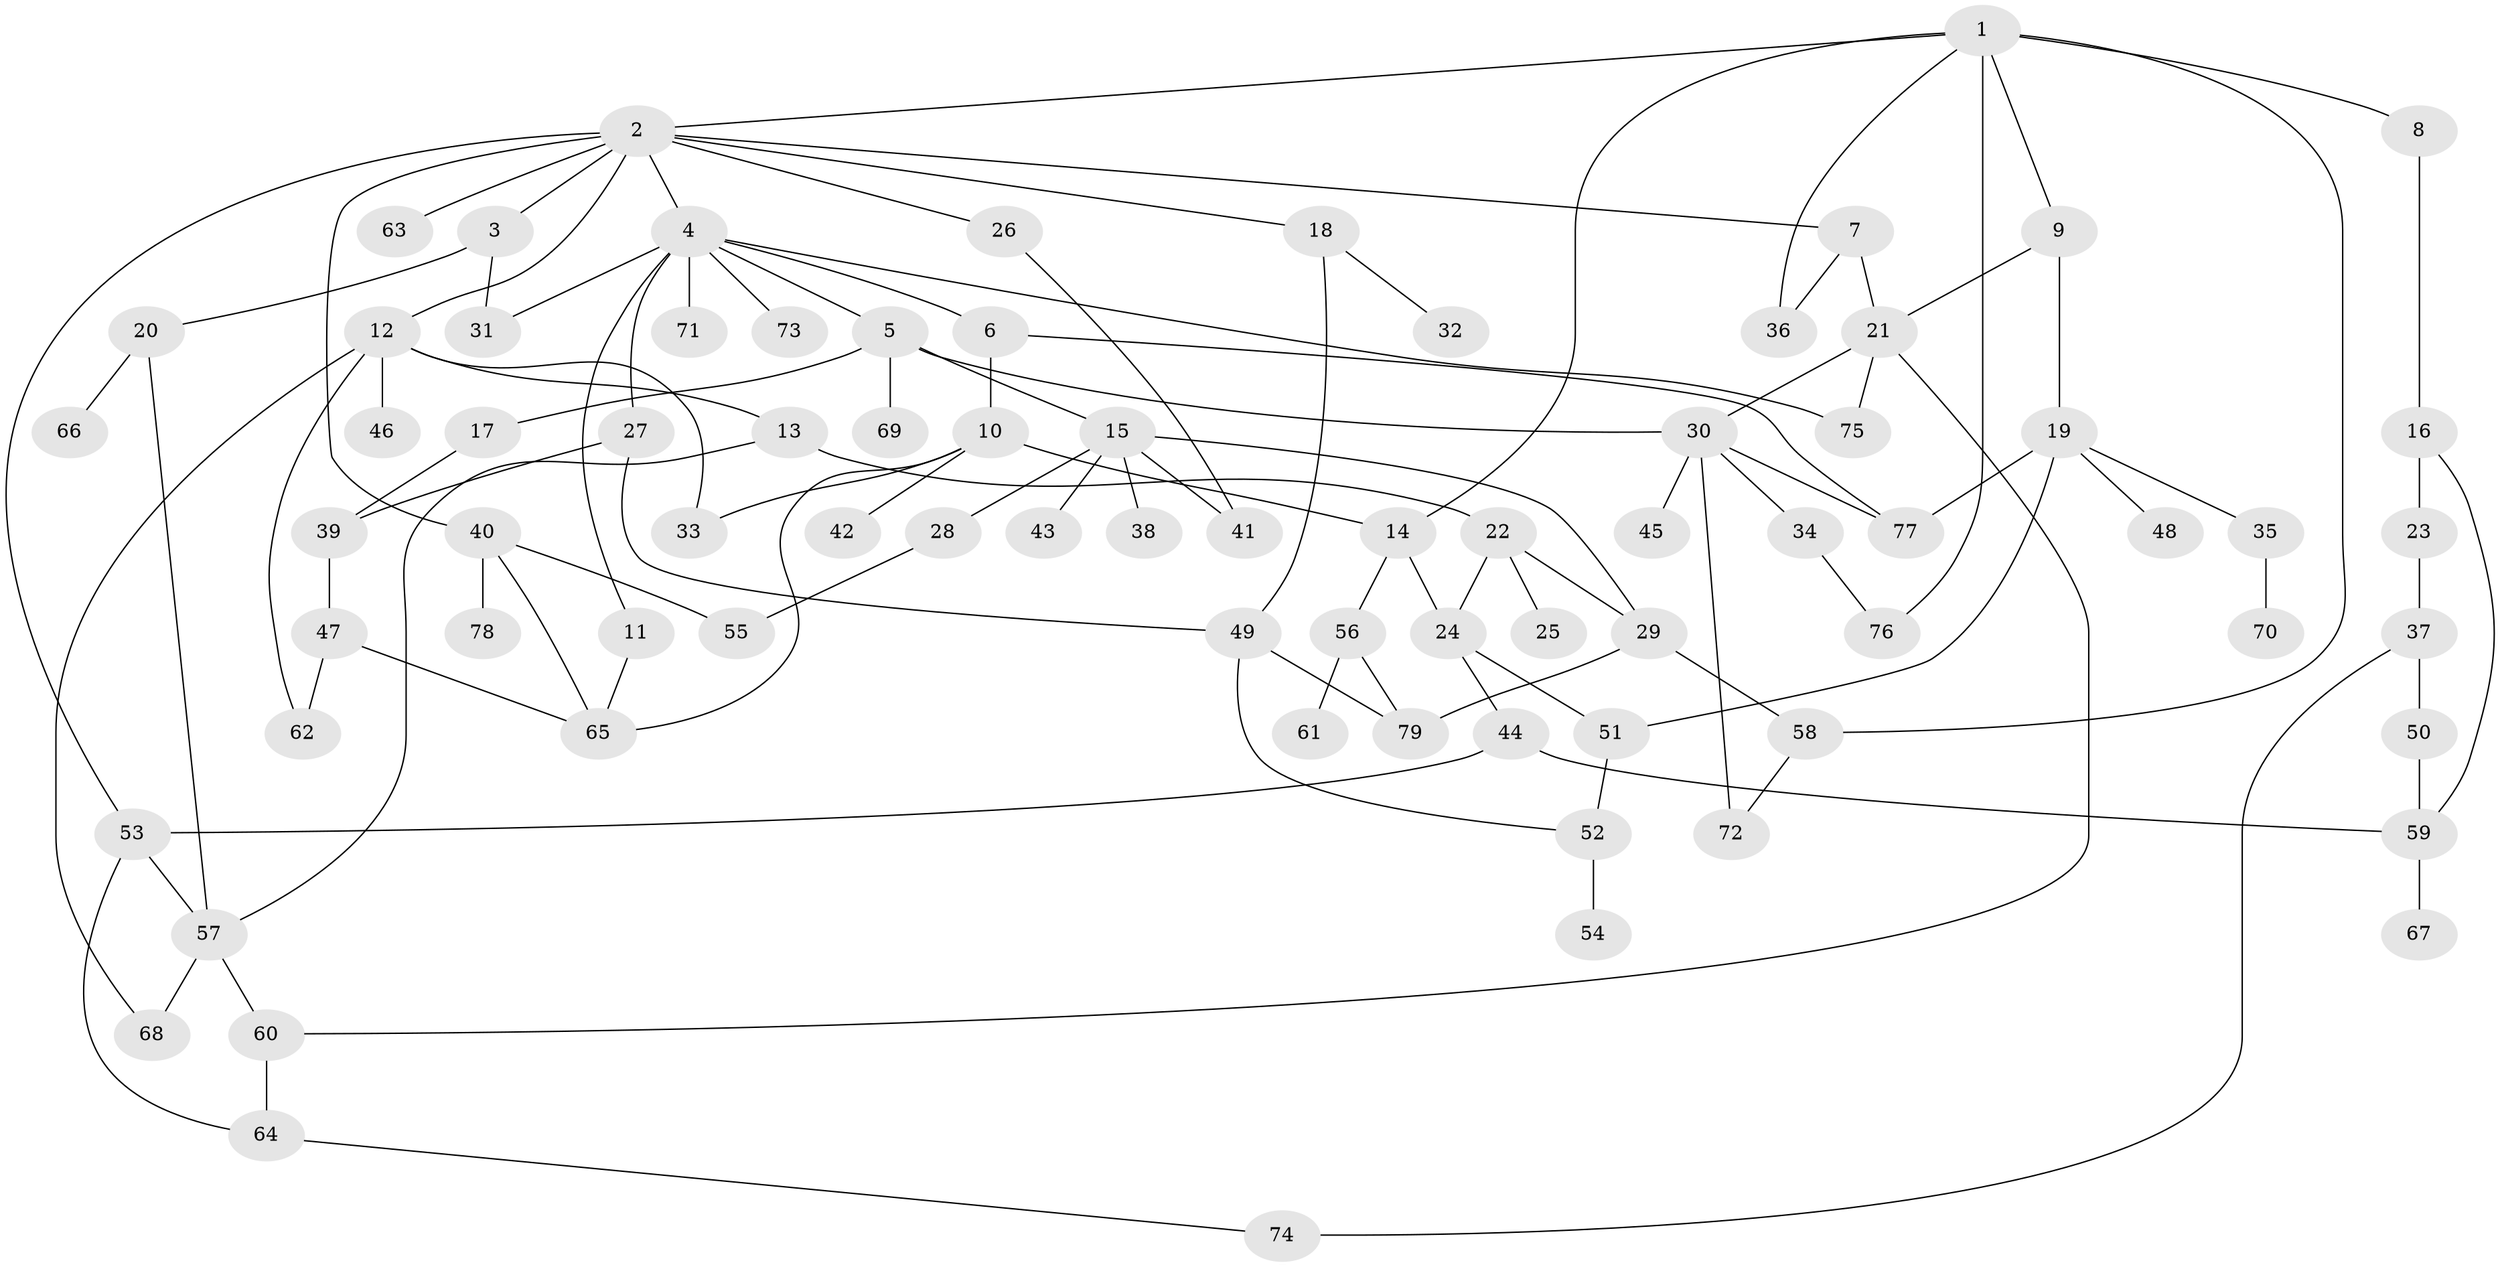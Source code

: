 // Generated by graph-tools (version 1.1) at 2025/25/03/09/25 03:25:35]
// undirected, 79 vertices, 113 edges
graph export_dot {
graph [start="1"]
  node [color=gray90,style=filled];
  1;
  2;
  3;
  4;
  5;
  6;
  7;
  8;
  9;
  10;
  11;
  12;
  13;
  14;
  15;
  16;
  17;
  18;
  19;
  20;
  21;
  22;
  23;
  24;
  25;
  26;
  27;
  28;
  29;
  30;
  31;
  32;
  33;
  34;
  35;
  36;
  37;
  38;
  39;
  40;
  41;
  42;
  43;
  44;
  45;
  46;
  47;
  48;
  49;
  50;
  51;
  52;
  53;
  54;
  55;
  56;
  57;
  58;
  59;
  60;
  61;
  62;
  63;
  64;
  65;
  66;
  67;
  68;
  69;
  70;
  71;
  72;
  73;
  74;
  75;
  76;
  77;
  78;
  79;
  1 -- 2;
  1 -- 8;
  1 -- 9;
  1 -- 76;
  1 -- 14;
  1 -- 36;
  1 -- 58;
  2 -- 3;
  2 -- 4;
  2 -- 7;
  2 -- 12;
  2 -- 18;
  2 -- 26;
  2 -- 40;
  2 -- 53;
  2 -- 63;
  3 -- 20;
  3 -- 31;
  4 -- 5;
  4 -- 6;
  4 -- 11;
  4 -- 27;
  4 -- 71;
  4 -- 73;
  4 -- 31;
  4 -- 75;
  5 -- 15;
  5 -- 17;
  5 -- 69;
  5 -- 30;
  6 -- 10;
  6 -- 77;
  7 -- 36;
  7 -- 21;
  8 -- 16;
  9 -- 19;
  9 -- 21;
  10 -- 14;
  10 -- 42;
  10 -- 65;
  10 -- 33;
  11 -- 65;
  12 -- 13;
  12 -- 33;
  12 -- 46;
  12 -- 62;
  12 -- 68;
  13 -- 22;
  13 -- 57;
  14 -- 24;
  14 -- 56;
  15 -- 28;
  15 -- 38;
  15 -- 43;
  15 -- 29;
  15 -- 41;
  16 -- 23;
  16 -- 59;
  17 -- 39;
  18 -- 32;
  18 -- 49;
  19 -- 35;
  19 -- 48;
  19 -- 77;
  19 -- 51;
  20 -- 57;
  20 -- 66;
  21 -- 30;
  21 -- 60;
  21 -- 75;
  22 -- 25;
  22 -- 29;
  22 -- 24;
  23 -- 37;
  24 -- 44;
  24 -- 51;
  26 -- 41;
  27 -- 49;
  27 -- 39;
  28 -- 55;
  29 -- 58;
  29 -- 79;
  30 -- 34;
  30 -- 45;
  30 -- 72;
  30 -- 77;
  34 -- 76;
  35 -- 70;
  37 -- 50;
  37 -- 74;
  39 -- 47;
  40 -- 78;
  40 -- 55;
  40 -- 65;
  44 -- 59;
  44 -- 53;
  47 -- 62;
  47 -- 65;
  49 -- 52;
  49 -- 79;
  50 -- 59;
  51 -- 52;
  52 -- 54;
  53 -- 64;
  53 -- 57;
  56 -- 61;
  56 -- 79;
  57 -- 68;
  57 -- 60;
  58 -- 72;
  59 -- 67;
  60 -- 64;
  64 -- 74;
}

